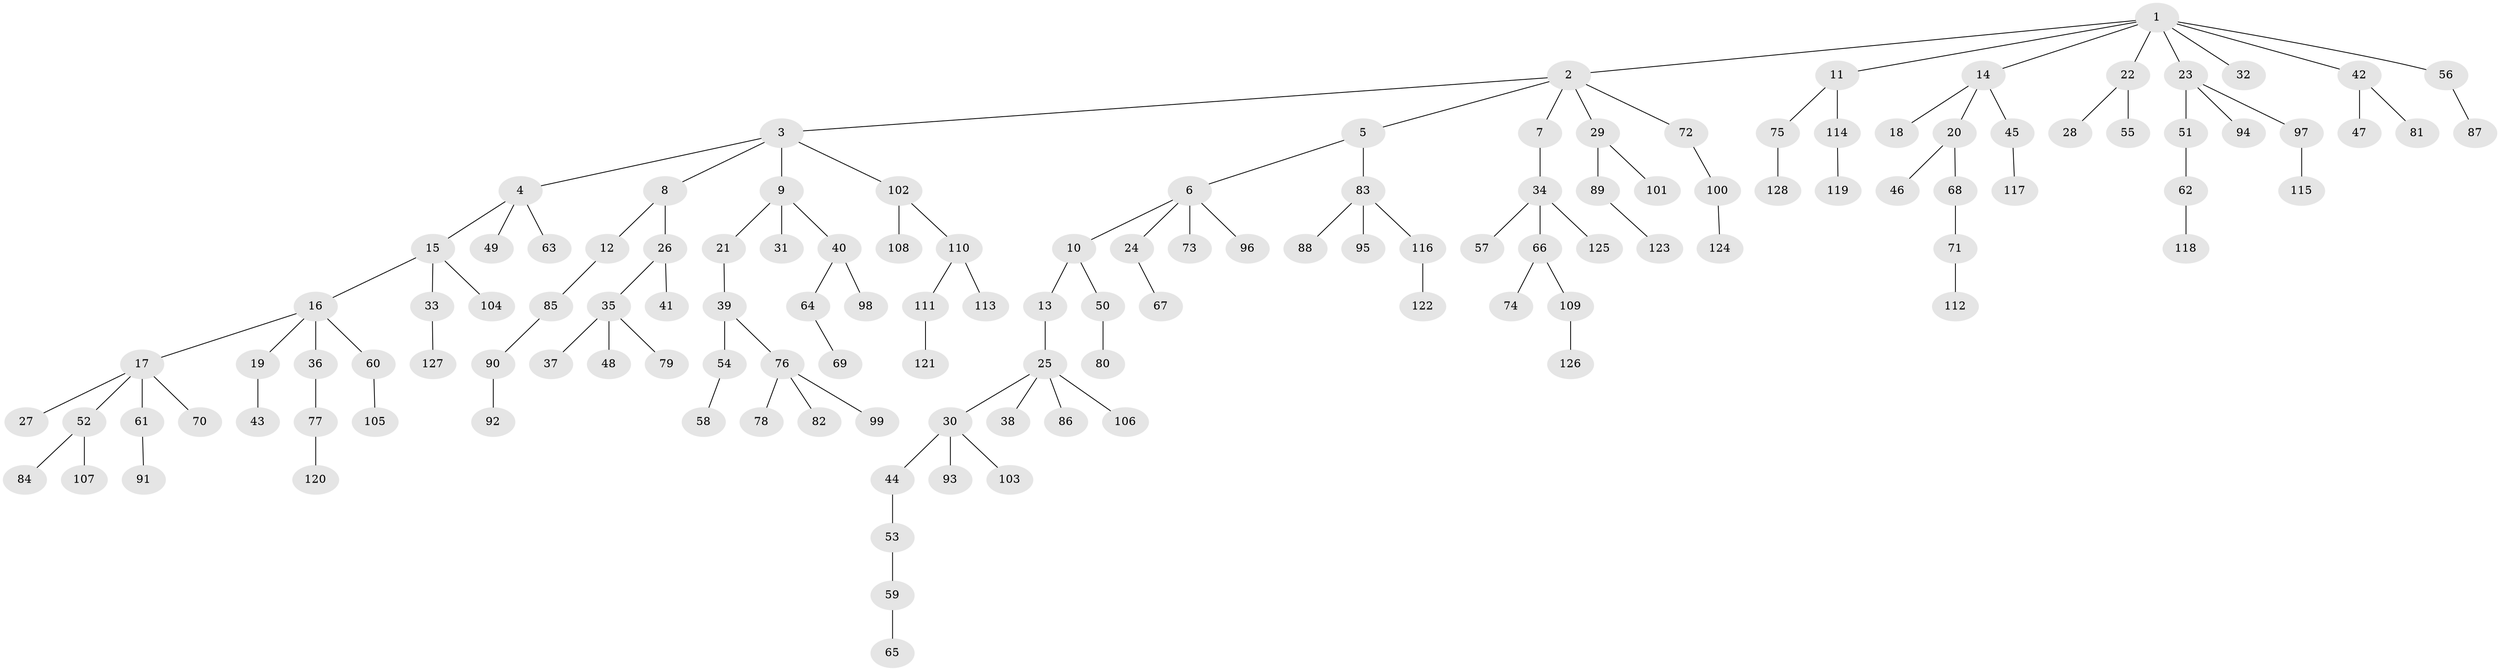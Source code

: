 // Generated by graph-tools (version 1.1) at 2025/26/03/09/25 03:26:25]
// undirected, 128 vertices, 127 edges
graph export_dot {
graph [start="1"]
  node [color=gray90,style=filled];
  1;
  2;
  3;
  4;
  5;
  6;
  7;
  8;
  9;
  10;
  11;
  12;
  13;
  14;
  15;
  16;
  17;
  18;
  19;
  20;
  21;
  22;
  23;
  24;
  25;
  26;
  27;
  28;
  29;
  30;
  31;
  32;
  33;
  34;
  35;
  36;
  37;
  38;
  39;
  40;
  41;
  42;
  43;
  44;
  45;
  46;
  47;
  48;
  49;
  50;
  51;
  52;
  53;
  54;
  55;
  56;
  57;
  58;
  59;
  60;
  61;
  62;
  63;
  64;
  65;
  66;
  67;
  68;
  69;
  70;
  71;
  72;
  73;
  74;
  75;
  76;
  77;
  78;
  79;
  80;
  81;
  82;
  83;
  84;
  85;
  86;
  87;
  88;
  89;
  90;
  91;
  92;
  93;
  94;
  95;
  96;
  97;
  98;
  99;
  100;
  101;
  102;
  103;
  104;
  105;
  106;
  107;
  108;
  109;
  110;
  111;
  112;
  113;
  114;
  115;
  116;
  117;
  118;
  119;
  120;
  121;
  122;
  123;
  124;
  125;
  126;
  127;
  128;
  1 -- 2;
  1 -- 11;
  1 -- 14;
  1 -- 22;
  1 -- 23;
  1 -- 32;
  1 -- 42;
  1 -- 56;
  2 -- 3;
  2 -- 5;
  2 -- 7;
  2 -- 29;
  2 -- 72;
  3 -- 4;
  3 -- 8;
  3 -- 9;
  3 -- 102;
  4 -- 15;
  4 -- 49;
  4 -- 63;
  5 -- 6;
  5 -- 83;
  6 -- 10;
  6 -- 24;
  6 -- 73;
  6 -- 96;
  7 -- 34;
  8 -- 12;
  8 -- 26;
  9 -- 21;
  9 -- 31;
  9 -- 40;
  10 -- 13;
  10 -- 50;
  11 -- 75;
  11 -- 114;
  12 -- 85;
  13 -- 25;
  14 -- 18;
  14 -- 20;
  14 -- 45;
  15 -- 16;
  15 -- 33;
  15 -- 104;
  16 -- 17;
  16 -- 19;
  16 -- 36;
  16 -- 60;
  17 -- 27;
  17 -- 52;
  17 -- 61;
  17 -- 70;
  19 -- 43;
  20 -- 46;
  20 -- 68;
  21 -- 39;
  22 -- 28;
  22 -- 55;
  23 -- 51;
  23 -- 94;
  23 -- 97;
  24 -- 67;
  25 -- 30;
  25 -- 38;
  25 -- 86;
  25 -- 106;
  26 -- 35;
  26 -- 41;
  29 -- 89;
  29 -- 101;
  30 -- 44;
  30 -- 93;
  30 -- 103;
  33 -- 127;
  34 -- 57;
  34 -- 66;
  34 -- 125;
  35 -- 37;
  35 -- 48;
  35 -- 79;
  36 -- 77;
  39 -- 54;
  39 -- 76;
  40 -- 64;
  40 -- 98;
  42 -- 47;
  42 -- 81;
  44 -- 53;
  45 -- 117;
  50 -- 80;
  51 -- 62;
  52 -- 84;
  52 -- 107;
  53 -- 59;
  54 -- 58;
  56 -- 87;
  59 -- 65;
  60 -- 105;
  61 -- 91;
  62 -- 118;
  64 -- 69;
  66 -- 74;
  66 -- 109;
  68 -- 71;
  71 -- 112;
  72 -- 100;
  75 -- 128;
  76 -- 78;
  76 -- 82;
  76 -- 99;
  77 -- 120;
  83 -- 88;
  83 -- 95;
  83 -- 116;
  85 -- 90;
  89 -- 123;
  90 -- 92;
  97 -- 115;
  100 -- 124;
  102 -- 108;
  102 -- 110;
  109 -- 126;
  110 -- 111;
  110 -- 113;
  111 -- 121;
  114 -- 119;
  116 -- 122;
}
